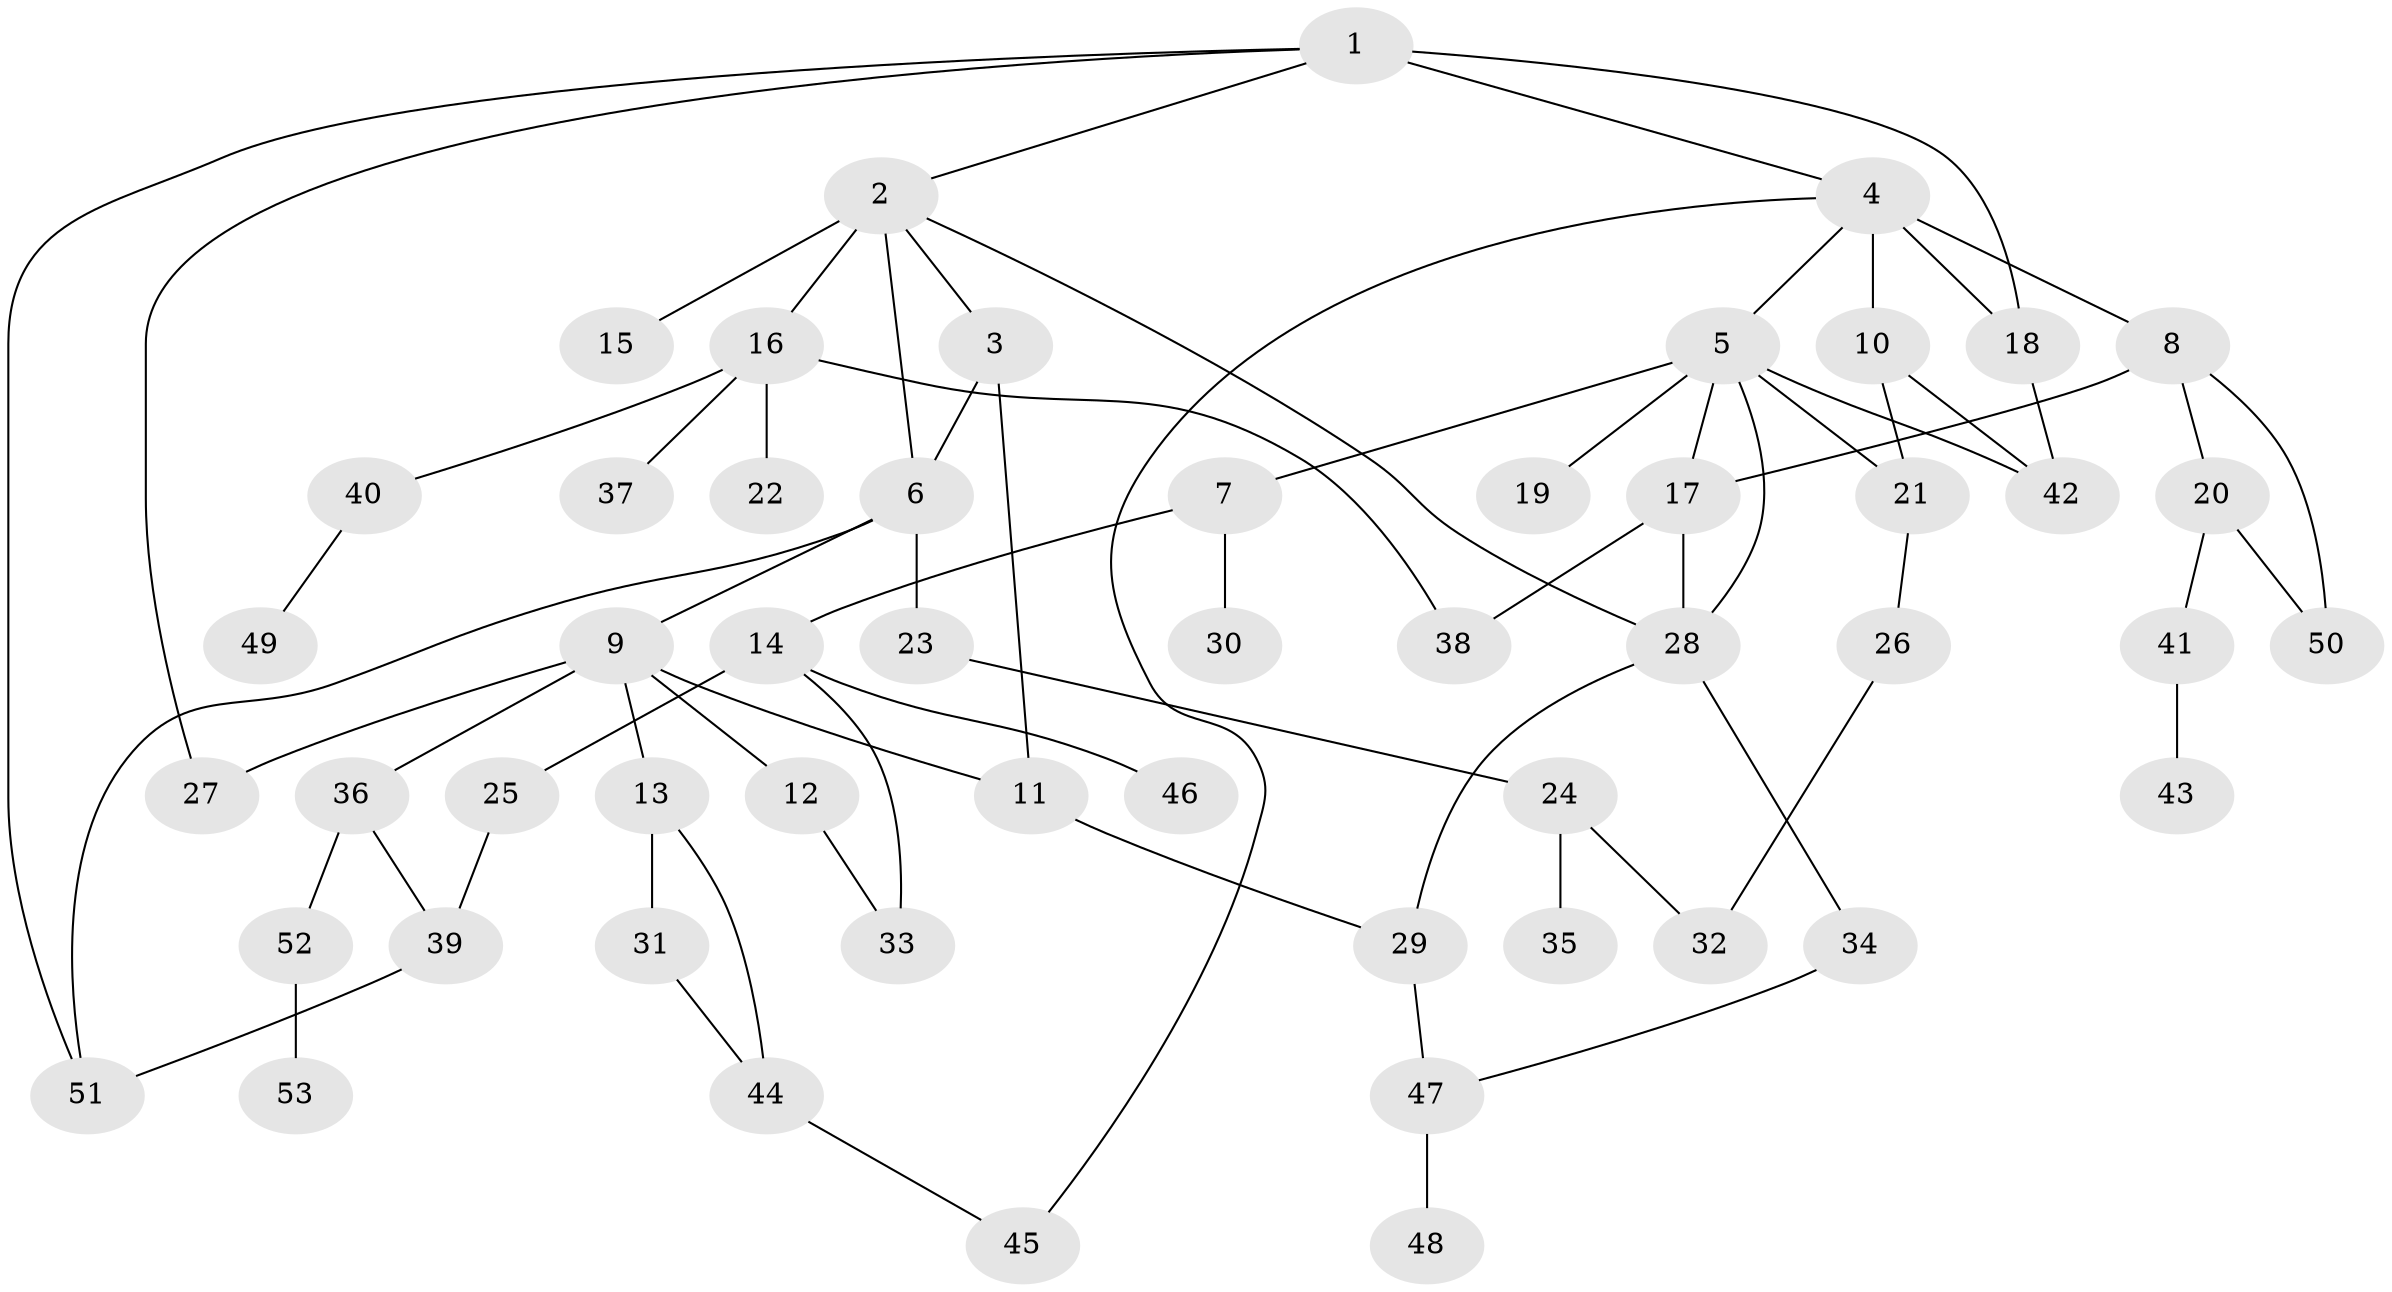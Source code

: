 // original degree distribution, {4: 0.10687022900763359, 8: 0.022900763358778626, 5: 0.030534351145038167, 9: 0.007633587786259542, 6: 0.015267175572519083, 3: 0.13740458015267176, 1: 0.3893129770992366, 2: 0.2900763358778626}
// Generated by graph-tools (version 1.1) at 2025/49/03/04/25 22:49:10]
// undirected, 53 vertices, 73 edges
graph export_dot {
  node [color=gray90,style=filled];
  1;
  2;
  3;
  4;
  5;
  6;
  7;
  8;
  9;
  10;
  11;
  12;
  13;
  14;
  15;
  16;
  17;
  18;
  19;
  20;
  21;
  22;
  23;
  24;
  25;
  26;
  27;
  28;
  29;
  30;
  31;
  32;
  33;
  34;
  35;
  36;
  37;
  38;
  39;
  40;
  41;
  42;
  43;
  44;
  45;
  46;
  47;
  48;
  49;
  50;
  51;
  52;
  53;
  1 -- 2 [weight=1.0];
  1 -- 4 [weight=1.0];
  1 -- 18 [weight=2.0];
  1 -- 27 [weight=1.0];
  1 -- 51 [weight=1.0];
  2 -- 3 [weight=1.0];
  2 -- 6 [weight=1.0];
  2 -- 15 [weight=1.0];
  2 -- 16 [weight=2.0];
  2 -- 28 [weight=1.0];
  3 -- 6 [weight=1.0];
  3 -- 11 [weight=2.0];
  4 -- 5 [weight=1.0];
  4 -- 8 [weight=2.0];
  4 -- 10 [weight=1.0];
  4 -- 18 [weight=1.0];
  4 -- 45 [weight=1.0];
  5 -- 7 [weight=1.0];
  5 -- 17 [weight=1.0];
  5 -- 19 [weight=1.0];
  5 -- 21 [weight=1.0];
  5 -- 28 [weight=1.0];
  5 -- 42 [weight=1.0];
  6 -- 9 [weight=1.0];
  6 -- 23 [weight=1.0];
  6 -- 51 [weight=1.0];
  7 -- 14 [weight=3.0];
  7 -- 30 [weight=1.0];
  8 -- 17 [weight=1.0];
  8 -- 20 [weight=1.0];
  8 -- 50 [weight=1.0];
  9 -- 11 [weight=1.0];
  9 -- 12 [weight=1.0];
  9 -- 13 [weight=1.0];
  9 -- 27 [weight=1.0];
  9 -- 36 [weight=2.0];
  10 -- 21 [weight=1.0];
  10 -- 42 [weight=1.0];
  11 -- 29 [weight=1.0];
  12 -- 33 [weight=1.0];
  13 -- 31 [weight=1.0];
  13 -- 44 [weight=1.0];
  14 -- 25 [weight=1.0];
  14 -- 33 [weight=1.0];
  14 -- 46 [weight=1.0];
  16 -- 22 [weight=1.0];
  16 -- 37 [weight=1.0];
  16 -- 38 [weight=1.0];
  16 -- 40 [weight=1.0];
  17 -- 28 [weight=1.0];
  17 -- 38 [weight=1.0];
  18 -- 42 [weight=1.0];
  20 -- 41 [weight=1.0];
  20 -- 50 [weight=1.0];
  21 -- 26 [weight=1.0];
  23 -- 24 [weight=1.0];
  24 -- 32 [weight=1.0];
  24 -- 35 [weight=1.0];
  25 -- 39 [weight=1.0];
  26 -- 32 [weight=1.0];
  28 -- 29 [weight=1.0];
  28 -- 34 [weight=1.0];
  29 -- 47 [weight=1.0];
  31 -- 44 [weight=1.0];
  34 -- 47 [weight=1.0];
  36 -- 39 [weight=1.0];
  36 -- 52 [weight=1.0];
  39 -- 51 [weight=1.0];
  40 -- 49 [weight=1.0];
  41 -- 43 [weight=1.0];
  44 -- 45 [weight=1.0];
  47 -- 48 [weight=1.0];
  52 -- 53 [weight=1.0];
}
